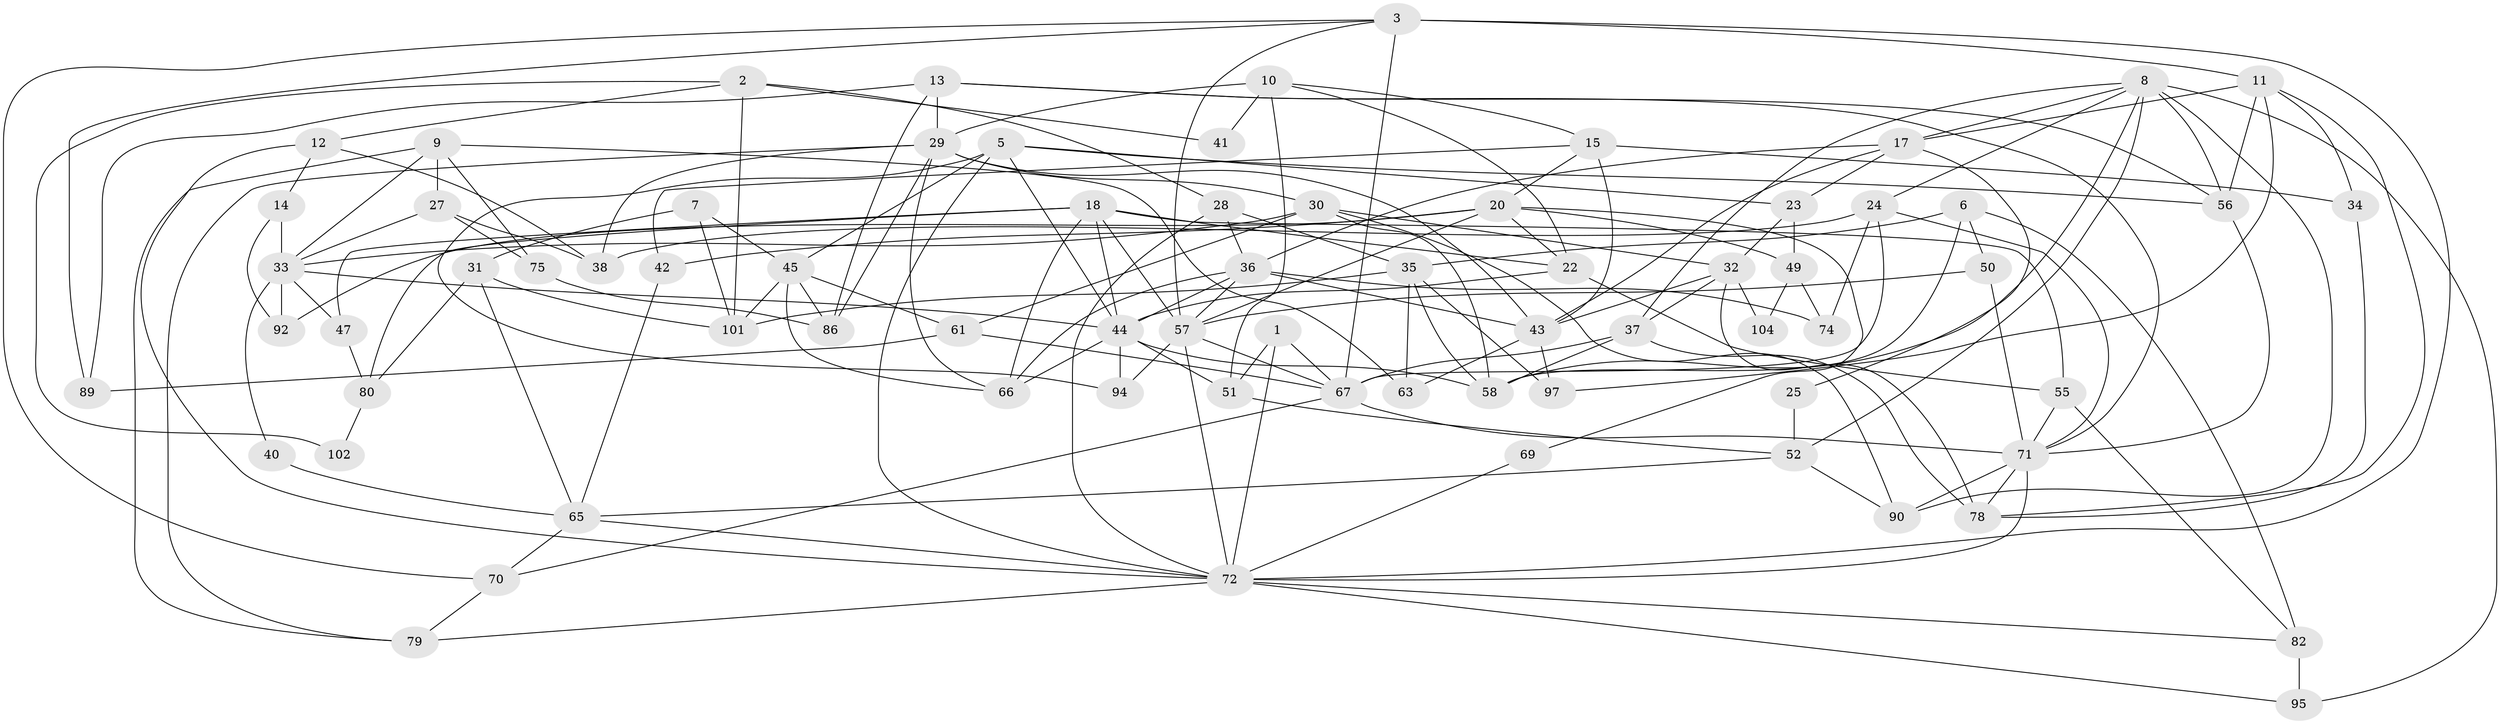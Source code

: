 // Generated by graph-tools (version 1.1) at 2025/52/02/27/25 19:52:06]
// undirected, 73 vertices, 174 edges
graph export_dot {
graph [start="1"]
  node [color=gray90,style=filled];
  1;
  2 [super="+60"];
  3 [super="+4"];
  5 [super="+26"];
  6 [super="+21"];
  7;
  8 [super="+19"];
  9;
  10 [super="+16"];
  11 [super="+81"];
  12;
  13 [super="+99"];
  14;
  15;
  17 [super="+53"];
  18 [super="+77"];
  20 [super="+91"];
  22 [super="+39"];
  23 [super="+59"];
  24;
  25;
  27 [super="+98"];
  28;
  29 [super="+76"];
  30 [super="+48"];
  31;
  32 [super="+85"];
  33 [super="+54"];
  34 [super="+73"];
  35 [super="+93"];
  36 [super="+87"];
  37 [super="+68"];
  38;
  40;
  41;
  42;
  43 [super="+64"];
  44 [super="+46"];
  45;
  47;
  49;
  50;
  51;
  52;
  55;
  56 [super="+62"];
  57 [super="+105"];
  58 [super="+84"];
  61 [super="+103"];
  63;
  65 [super="+96"];
  66;
  67 [super="+83"];
  69;
  70;
  71 [super="+100"];
  72 [super="+88"];
  74;
  75;
  78;
  79;
  80;
  82;
  86;
  89;
  90;
  92;
  94;
  95;
  97;
  101;
  102;
  104;
  1 -- 51;
  1 -- 67;
  1 -- 72;
  2 -- 28;
  2 -- 41;
  2 -- 12;
  2 -- 101;
  2 -- 102;
  3 -- 67 [weight=2];
  3 -- 11;
  3 -- 57;
  3 -- 70;
  3 -- 89;
  3 -- 72;
  5 -- 72;
  5 -- 45;
  5 -- 56;
  5 -- 94;
  5 -- 23;
  5 -- 44;
  6 -- 50;
  6 -- 82;
  6 -- 35;
  6 -- 58;
  7 -- 101;
  7 -- 45;
  7 -- 31;
  8 -- 24;
  8 -- 90;
  8 -- 95;
  8 -- 58;
  8 -- 17;
  8 -- 52;
  8 -- 37;
  8 -- 56;
  9 -- 63;
  9 -- 75;
  9 -- 79;
  9 -- 27;
  9 -- 33;
  10 -- 51;
  10 -- 41;
  10 -- 22;
  10 -- 15;
  10 -- 29;
  11 -- 56;
  11 -- 97;
  11 -- 34;
  11 -- 78;
  11 -- 17;
  12 -- 38;
  12 -- 72;
  12 -- 14;
  13 -- 86;
  13 -- 71;
  13 -- 89;
  13 -- 56;
  13 -- 29;
  14 -- 92;
  14 -- 33;
  15 -- 20;
  15 -- 42;
  15 -- 43;
  15 -- 34;
  17 -- 36;
  17 -- 43;
  17 -- 25;
  17 -- 23;
  18 -- 80;
  18 -- 66;
  18 -- 55;
  18 -- 22 [weight=2];
  18 -- 57;
  18 -- 44;
  18 -- 47;
  20 -- 42;
  20 -- 49;
  20 -- 69;
  20 -- 92;
  20 -- 22;
  20 -- 57;
  22 -- 55;
  22 -- 44;
  23 -- 49 [weight=2];
  23 -- 32;
  24 -- 74;
  24 -- 38;
  24 -- 67;
  24 -- 71;
  25 -- 52;
  27 -- 75;
  27 -- 38;
  27 -- 33;
  28 -- 36;
  28 -- 72;
  28 -- 35;
  29 -- 79;
  29 -- 30;
  29 -- 66;
  29 -- 38;
  29 -- 86;
  29 -- 43;
  30 -- 90;
  30 -- 61;
  30 -- 58;
  30 -- 33;
  30 -- 32;
  31 -- 80;
  31 -- 101;
  31 -- 65;
  32 -- 43;
  32 -- 78;
  32 -- 104;
  32 -- 37;
  33 -- 44;
  33 -- 40;
  33 -- 92;
  33 -- 47;
  34 -- 78;
  35 -- 101;
  35 -- 97;
  35 -- 58;
  35 -- 63;
  36 -- 44;
  36 -- 74;
  36 -- 66;
  36 -- 57;
  36 -- 43;
  37 -- 67;
  37 -- 78;
  37 -- 58;
  40 -- 65;
  42 -- 65;
  43 -- 63;
  43 -- 97;
  44 -- 58;
  44 -- 66;
  44 -- 94;
  44 -- 51;
  45 -- 66;
  45 -- 86;
  45 -- 101;
  45 -- 61;
  47 -- 80;
  49 -- 74;
  49 -- 104;
  50 -- 57;
  50 -- 71;
  51 -- 52;
  52 -- 90;
  52 -- 65;
  55 -- 82;
  55 -- 71;
  56 -- 71;
  57 -- 67;
  57 -- 94;
  57 -- 72;
  61 -- 67;
  61 -- 89;
  65 -- 70;
  65 -- 72;
  67 -- 70;
  67 -- 71;
  69 -- 72;
  70 -- 79;
  71 -- 78;
  71 -- 90;
  71 -- 72;
  72 -- 82;
  72 -- 79;
  72 -- 95;
  75 -- 86;
  80 -- 102;
  82 -- 95;
}
